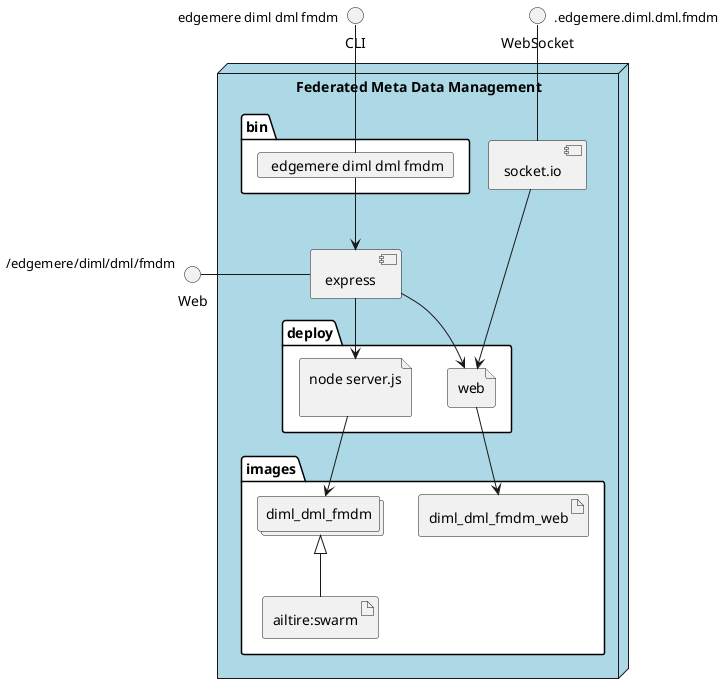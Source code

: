 @startuml
  interface CLI
  interface Web
  interface WebSocket
node "Federated Meta Data Management" #lightblue {
  component express as REST
  component socket.io as socket
  folder bin #ffffff {
    card " edgemere diml dml fmdm" as binName
  }
  binName --> REST

  folder deploy #ffffff {
      file "node server.js\n" as diml_dml_fmdm_container
      REST --> diml_dml_fmdm_container


    file "web" as web_container
    REST --> web_container
    socket ---> web_container

  }
  folder images #ffffff {
    collections "diml_dml_fmdm" as diml_dml_fmdmimage
    artifact "ailtire:swarm" as ailtireswarm
    diml_dml_fmdmimage <|-- ailtireswarm
    diml_dml_fmdm_container --> diml_dml_fmdmimage


      artifact "diml_dml_fmdm_web" as diml_dml_fmdm_web
      web_container --> diml_dml_fmdm_web

  }
}
CLI " edgemere diml dml fmdm" -- binName
Web "/edgemere/diml/dml/fmdm" - REST
WebSocket ".edgemere.diml.dml.fmdm" -- socket

@enduml
